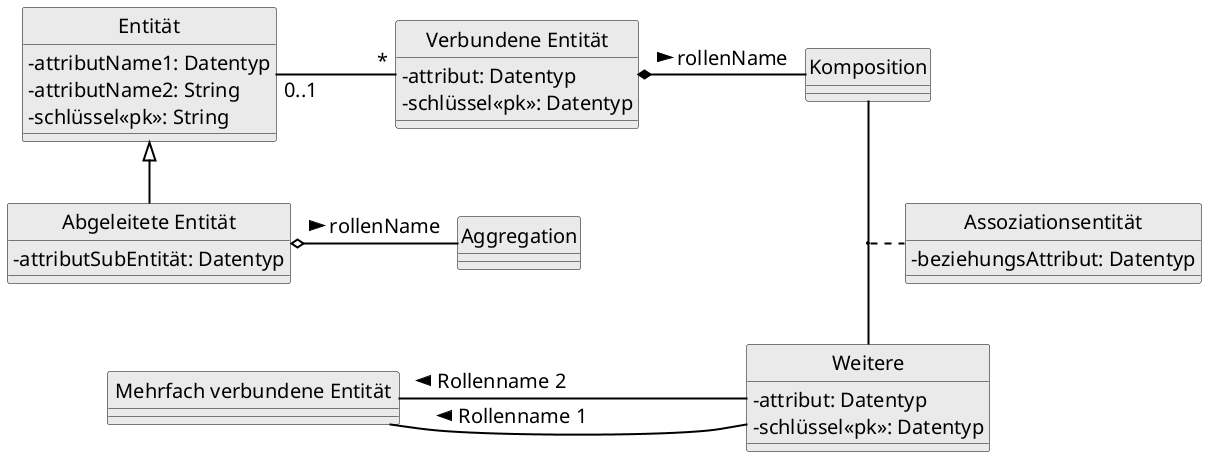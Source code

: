 @startuml

skinparam package {
  BackgroundColor #eaeaea
  BorderColor #a0a0a0
  BackgroundColor<<Main>> gold
  BorderColor black
  ArrowColor black
  FontName Arial Unicode MS
  FontSize 20
}

skinparam class {
  BackgroundColor #eaeaea
  BorderColor #a0a0a0
  BackgroundColor<<Main>> gold
  BorderColor black
  ArrowColor black
  FontName Arial Unicode MS
  FontSize 20
}
skinparam classFontSize 24
skinparam classAttributeIconSize 0
skinparam defaultFontSize 20

skinparam ArrowColor black
skinparam ArrowThickness 2

hide circle

class Entität {
    -attributName1: Datentyp
    -attributName2: String
    -schlüssel<<pk>>: String
}

class "Abgeleitete Entität" as A
class "Verbundene Entität" as B

class A {
    -attributSubEntität: Datentyp
}

class B {
    -attribut: Datentyp
    -schlüssel<<pk>>: Datentyp
}

class Weitere {
    -attribut: Datentyp
    -schlüssel<<pk>>: Datentyp
}

class Assoziationsentität {
    -beziehungsAttribut: Datentyp
}

Entität "0..1" - "*" B : \t\t
Entität <|-- A
A o- Aggregation : rollenName >
B *- Komposition : > rollenName

(Komposition, Weitere) . Assoziationsentität

class " Mehrfach verbundene Entität " as Beziehung

Weitere -left- Beziehung : Rollenname 1 \t \t\t >
Weitere -left- Beziehung: Rollenname 2 \t \t \t \t >

@enduml
